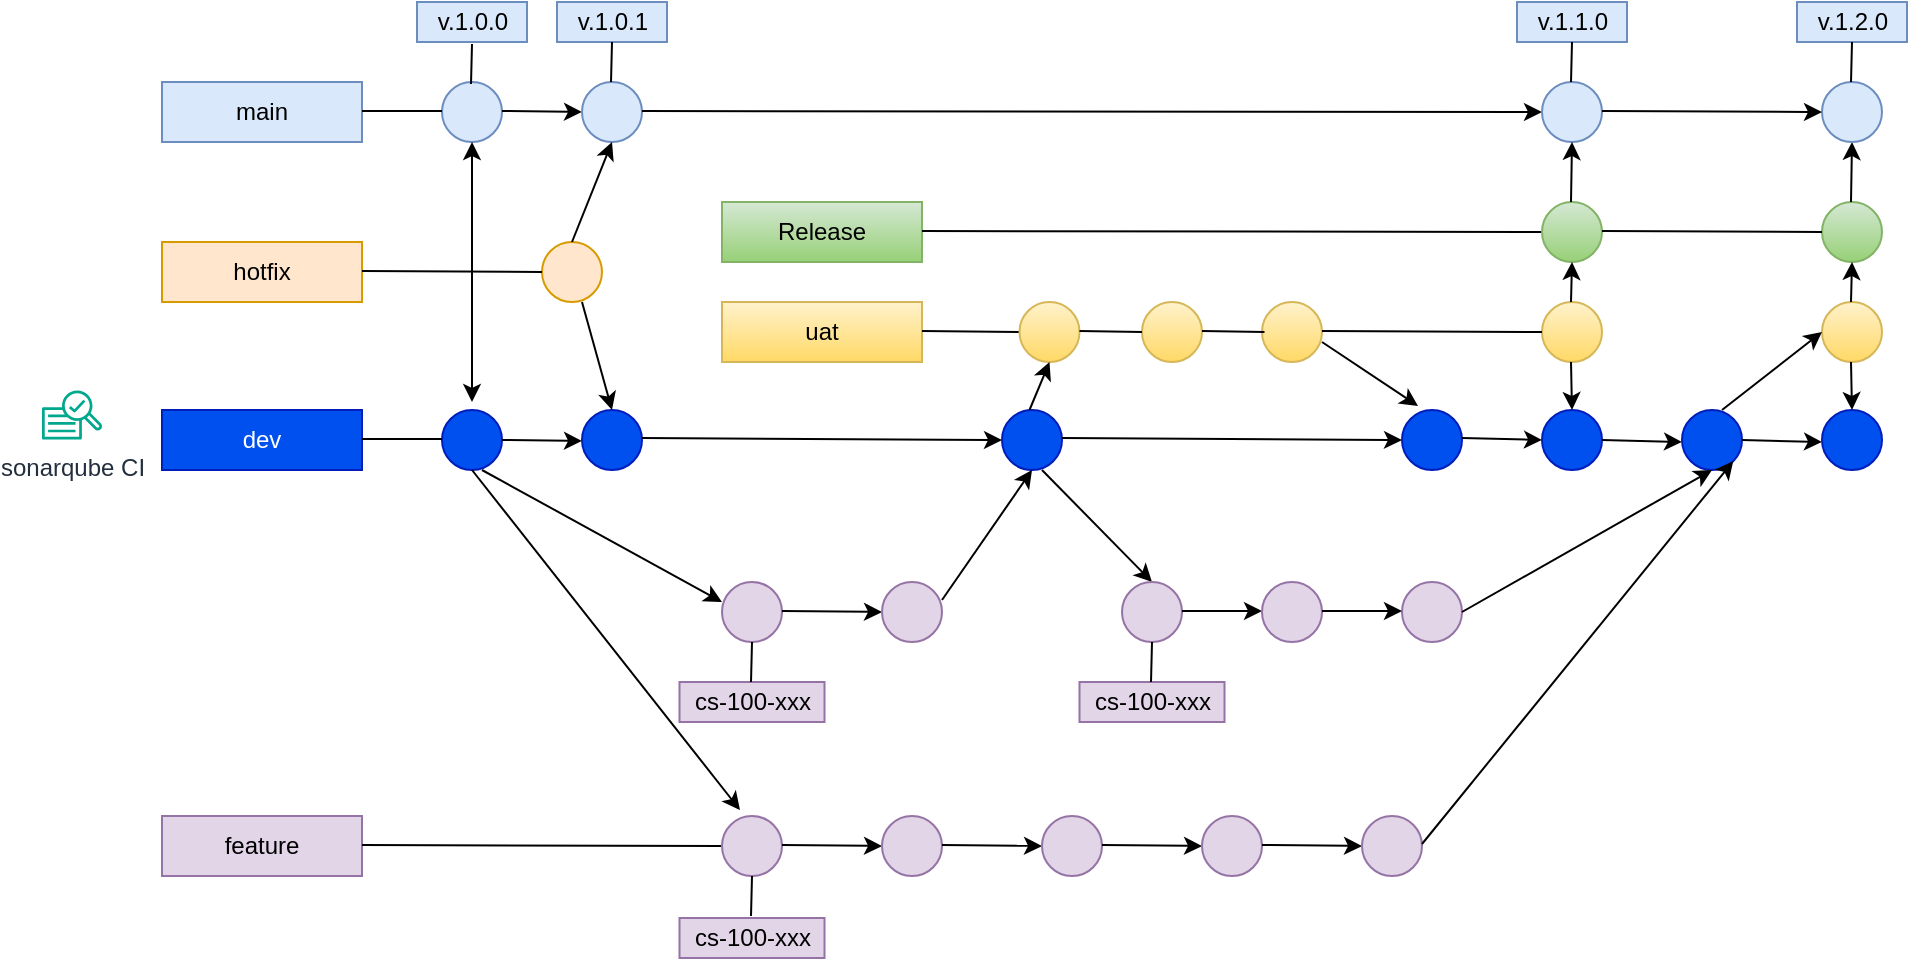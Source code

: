 <mxfile version="22.1.0" type="github">
  <diagram name="Page-1" id="AglED8rV2lXDWNFlJELm">
    <mxGraphModel dx="2074" dy="1150" grid="1" gridSize="10" guides="1" tooltips="1" connect="1" arrows="1" fold="1" page="1" pageScale="1" pageWidth="850" pageHeight="1100" math="0" shadow="0">
      <root>
        <mxCell id="0" />
        <mxCell id="1" parent="0" />
        <mxCell id="lrsJLsBb-M8_abIkjrfc-1" value="main" style="rounded=0;whiteSpace=wrap;html=1;fillColor=#dae8fc;strokeColor=#6c8ebf;" vertex="1" parent="1">
          <mxGeometry x="100" y="140" width="100" height="30" as="geometry" />
        </mxCell>
        <mxCell id="lrsJLsBb-M8_abIkjrfc-2" value="hotfix" style="rounded=0;whiteSpace=wrap;html=1;fillColor=#ffe6cc;strokeColor=#d79b00;" vertex="1" parent="1">
          <mxGeometry x="100" y="220" width="100" height="30" as="geometry" />
        </mxCell>
        <mxCell id="lrsJLsBb-M8_abIkjrfc-3" value="dev" style="rounded=0;whiteSpace=wrap;html=1;fillColor=#0050ef;strokeColor=#001DBC;fontColor=#ffffff;" vertex="1" parent="1">
          <mxGeometry x="100" y="304" width="100" height="30" as="geometry" />
        </mxCell>
        <mxCell id="lrsJLsBb-M8_abIkjrfc-4" value="feature" style="rounded=0;whiteSpace=wrap;html=1;fillColor=#e1d5e7;strokeColor=#9673a6;" vertex="1" parent="1">
          <mxGeometry x="100" y="507" width="100" height="30" as="geometry" />
        </mxCell>
        <mxCell id="lrsJLsBb-M8_abIkjrfc-7" value="sonarqube CI" style="sketch=0;outlineConnect=0;fontColor=#232F3E;gradientColor=none;fillColor=#01A88D;strokeColor=none;dashed=0;verticalLabelPosition=bottom;verticalAlign=top;align=center;html=1;fontSize=12;fontStyle=0;aspect=fixed;pointerEvents=1;shape=mxgraph.aws4.sagemaker_train;" vertex="1" parent="1">
          <mxGeometry x="40" y="294" width="30" height="25" as="geometry" />
        </mxCell>
        <mxCell id="lrsJLsBb-M8_abIkjrfc-8" value="" style="ellipse;whiteSpace=wrap;html=1;aspect=fixed;fillColor=#dae8fc;strokeColor=#6c8ebf;" vertex="1" parent="1">
          <mxGeometry x="240" y="140" width="30" height="30" as="geometry" />
        </mxCell>
        <mxCell id="lrsJLsBb-M8_abIkjrfc-9" value="" style="endArrow=none;html=1;rounded=0;" edge="1" parent="1">
          <mxGeometry width="50" height="50" relative="1" as="geometry">
            <mxPoint x="200" y="154.5" as="sourcePoint" />
            <mxPoint x="240" y="154.5" as="targetPoint" />
          </mxGeometry>
        </mxCell>
        <mxCell id="lrsJLsBb-M8_abIkjrfc-10" value="" style="endArrow=none;html=1;rounded=0;" edge="1" parent="1">
          <mxGeometry width="50" height="50" relative="1" as="geometry">
            <mxPoint x="255" y="121" as="sourcePoint" />
            <mxPoint x="254.5" y="141" as="targetPoint" />
          </mxGeometry>
        </mxCell>
        <mxCell id="lrsJLsBb-M8_abIkjrfc-11" value="v.1.0.0" style="rounded=0;whiteSpace=wrap;html=1;fillColor=#dae8fc;strokeColor=#6c8ebf;" vertex="1" parent="1">
          <mxGeometry x="227.5" y="100" width="55" height="20" as="geometry" />
        </mxCell>
        <mxCell id="lrsJLsBb-M8_abIkjrfc-13" value="" style="endArrow=classic;html=1;rounded=0;" edge="1" parent="1">
          <mxGeometry width="50" height="50" relative="1" as="geometry">
            <mxPoint x="270" y="154.5" as="sourcePoint" />
            <mxPoint x="310" y="155" as="targetPoint" />
          </mxGeometry>
        </mxCell>
        <mxCell id="lrsJLsBb-M8_abIkjrfc-14" value="" style="ellipse;whiteSpace=wrap;html=1;aspect=fixed;fillColor=#dae8fc;strokeColor=#6c8ebf;" vertex="1" parent="1">
          <mxGeometry x="310" y="140" width="30" height="30" as="geometry" />
        </mxCell>
        <mxCell id="lrsJLsBb-M8_abIkjrfc-15" value="v.1.0.1" style="rounded=0;whiteSpace=wrap;html=1;fillColor=#dae8fc;strokeColor=#6c8ebf;" vertex="1" parent="1">
          <mxGeometry x="297.5" y="100" width="55" height="20" as="geometry" />
        </mxCell>
        <mxCell id="lrsJLsBb-M8_abIkjrfc-16" value="" style="endArrow=none;html=1;rounded=0;" edge="1" parent="1">
          <mxGeometry width="50" height="50" relative="1" as="geometry">
            <mxPoint x="325" y="120" as="sourcePoint" />
            <mxPoint x="324.5" y="140" as="targetPoint" />
          </mxGeometry>
        </mxCell>
        <mxCell id="lrsJLsBb-M8_abIkjrfc-17" value="" style="endArrow=classic;startArrow=classic;html=1;rounded=0;entryX=0.5;entryY=1;entryDx=0;entryDy=0;" edge="1" parent="1" target="lrsJLsBb-M8_abIkjrfc-8">
          <mxGeometry width="50" height="50" relative="1" as="geometry">
            <mxPoint x="255" y="300" as="sourcePoint" />
            <mxPoint x="254.5" y="190" as="targetPoint" />
          </mxGeometry>
        </mxCell>
        <mxCell id="lrsJLsBb-M8_abIkjrfc-19" value="" style="ellipse;whiteSpace=wrap;html=1;aspect=fixed;fillColor=#0050ef;strokeColor=#001DBC;fontColor=#ffffff;" vertex="1" parent="1">
          <mxGeometry x="240" y="304" width="30" height="30" as="geometry" />
        </mxCell>
        <mxCell id="lrsJLsBb-M8_abIkjrfc-20" value="" style="endArrow=none;html=1;rounded=0;" edge="1" parent="1">
          <mxGeometry width="50" height="50" relative="1" as="geometry">
            <mxPoint x="200" y="318.5" as="sourcePoint" />
            <mxPoint x="240" y="318.5" as="targetPoint" />
          </mxGeometry>
        </mxCell>
        <mxCell id="lrsJLsBb-M8_abIkjrfc-21" value="" style="endArrow=classic;html=1;rounded=0;" edge="1" parent="1">
          <mxGeometry width="50" height="50" relative="1" as="geometry">
            <mxPoint x="270" y="319" as="sourcePoint" />
            <mxPoint x="310" y="319.5" as="targetPoint" />
          </mxGeometry>
        </mxCell>
        <mxCell id="lrsJLsBb-M8_abIkjrfc-22" value="" style="ellipse;whiteSpace=wrap;html=1;aspect=fixed;fillColor=#0050ef;strokeColor=#001DBC;fontColor=#ffffff;" vertex="1" parent="1">
          <mxGeometry x="310" y="304" width="30" height="30" as="geometry" />
        </mxCell>
        <mxCell id="lrsJLsBb-M8_abIkjrfc-24" value="" style="ellipse;whiteSpace=wrap;html=1;aspect=fixed;fillColor=#ffe6cc;strokeColor=#d79b00;" vertex="1" parent="1">
          <mxGeometry x="290" y="220" width="30" height="30" as="geometry" />
        </mxCell>
        <mxCell id="lrsJLsBb-M8_abIkjrfc-26" value="" style="endArrow=none;html=1;rounded=0;entryX=0;entryY=0.5;entryDx=0;entryDy=0;" edge="1" parent="1" target="lrsJLsBb-M8_abIkjrfc-24">
          <mxGeometry width="50" height="50" relative="1" as="geometry">
            <mxPoint x="200" y="234.5" as="sourcePoint" />
            <mxPoint x="270" y="234.5" as="targetPoint" />
          </mxGeometry>
        </mxCell>
        <mxCell id="lrsJLsBb-M8_abIkjrfc-27" value="" style="endArrow=classic;html=1;rounded=0;entryX=0.5;entryY=0;entryDx=0;entryDy=0;" edge="1" parent="1" target="lrsJLsBb-M8_abIkjrfc-22">
          <mxGeometry width="50" height="50" relative="1" as="geometry">
            <mxPoint x="310" y="250" as="sourcePoint" />
            <mxPoint x="340" y="280" as="targetPoint" />
          </mxGeometry>
        </mxCell>
        <mxCell id="lrsJLsBb-M8_abIkjrfc-28" value="" style="endArrow=classic;html=1;rounded=0;entryX=0.5;entryY=1;entryDx=0;entryDy=0;" edge="1" parent="1" target="lrsJLsBb-M8_abIkjrfc-14">
          <mxGeometry width="50" height="50" relative="1" as="geometry">
            <mxPoint x="305" y="220" as="sourcePoint" />
            <mxPoint x="340" y="190" as="targetPoint" />
          </mxGeometry>
        </mxCell>
        <mxCell id="lrsJLsBb-M8_abIkjrfc-29" value="" style="endArrow=classic;html=1;rounded=0;" edge="1" parent="1">
          <mxGeometry width="50" height="50" relative="1" as="geometry">
            <mxPoint x="260" y="334" as="sourcePoint" />
            <mxPoint x="380" y="400" as="targetPoint" />
          </mxGeometry>
        </mxCell>
        <mxCell id="lrsJLsBb-M8_abIkjrfc-30" value="" style="ellipse;whiteSpace=wrap;html=1;aspect=fixed;fillColor=#e1d5e7;strokeColor=#9673a6;" vertex="1" parent="1">
          <mxGeometry x="380" y="390" width="30" height="30" as="geometry" />
        </mxCell>
        <mxCell id="lrsJLsBb-M8_abIkjrfc-31" value="" style="endArrow=none;html=1;rounded=0;" edge="1" parent="1">
          <mxGeometry width="50" height="50" relative="1" as="geometry">
            <mxPoint x="200" y="521.5" as="sourcePoint" />
            <mxPoint x="380" y="522" as="targetPoint" />
          </mxGeometry>
        </mxCell>
        <mxCell id="lrsJLsBb-M8_abIkjrfc-32" value="" style="ellipse;whiteSpace=wrap;html=1;aspect=fixed;fillColor=#e1d5e7;strokeColor=#9673a6;" vertex="1" parent="1">
          <mxGeometry x="380" y="507" width="30" height="30" as="geometry" />
        </mxCell>
        <mxCell id="lrsJLsBb-M8_abIkjrfc-33" value="cs-100-xxx" style="rounded=0;whiteSpace=wrap;html=1;fillColor=#e1d5e7;strokeColor=#9673a6;" vertex="1" parent="1">
          <mxGeometry x="358.75" y="440" width="72.5" height="20" as="geometry" />
        </mxCell>
        <mxCell id="lrsJLsBb-M8_abIkjrfc-34" value="" style="endArrow=none;html=1;rounded=0;" edge="1" parent="1">
          <mxGeometry width="50" height="50" relative="1" as="geometry">
            <mxPoint x="395" y="420" as="sourcePoint" />
            <mxPoint x="394.5" y="440" as="targetPoint" />
          </mxGeometry>
        </mxCell>
        <mxCell id="lrsJLsBb-M8_abIkjrfc-35" value="" style="endArrow=classic;html=1;rounded=0;" edge="1" parent="1">
          <mxGeometry width="50" height="50" relative="1" as="geometry">
            <mxPoint x="410" y="404.5" as="sourcePoint" />
            <mxPoint x="460" y="405" as="targetPoint" />
          </mxGeometry>
        </mxCell>
        <mxCell id="lrsJLsBb-M8_abIkjrfc-36" value="" style="ellipse;whiteSpace=wrap;html=1;aspect=fixed;fillColor=#e1d5e7;strokeColor=#9673a6;" vertex="1" parent="1">
          <mxGeometry x="460" y="390" width="30" height="30" as="geometry" />
        </mxCell>
        <mxCell id="lrsJLsBb-M8_abIkjrfc-37" value="" style="endArrow=classic;html=1;rounded=0;" edge="1" parent="1">
          <mxGeometry width="50" height="50" relative="1" as="geometry">
            <mxPoint x="340" y="318" as="sourcePoint" />
            <mxPoint x="520" y="319" as="targetPoint" />
          </mxGeometry>
        </mxCell>
        <mxCell id="lrsJLsBb-M8_abIkjrfc-38" value="" style="ellipse;whiteSpace=wrap;html=1;aspect=fixed;fillColor=#0050ef;strokeColor=#001DBC;fontColor=#ffffff;" vertex="1" parent="1">
          <mxGeometry x="520" y="304" width="30" height="30" as="geometry" />
        </mxCell>
        <mxCell id="lrsJLsBb-M8_abIkjrfc-39" value="" style="endArrow=classic;html=1;rounded=0;entryX=0.5;entryY=1;entryDx=0;entryDy=0;" edge="1" parent="1" target="lrsJLsBb-M8_abIkjrfc-38">
          <mxGeometry width="50" height="50" relative="1" as="geometry">
            <mxPoint x="490" y="399" as="sourcePoint" />
            <mxPoint x="550" y="319" as="targetPoint" />
          </mxGeometry>
        </mxCell>
        <mxCell id="lrsJLsBb-M8_abIkjrfc-40" value="" style="endArrow=classic;html=1;rounded=0;entryX=0.5;entryY=0;entryDx=0;entryDy=0;" edge="1" parent="1" target="lrsJLsBb-M8_abIkjrfc-41">
          <mxGeometry width="50" height="50" relative="1" as="geometry">
            <mxPoint x="540" y="334" as="sourcePoint" />
            <mxPoint x="590" y="374" as="targetPoint" />
          </mxGeometry>
        </mxCell>
        <mxCell id="lrsJLsBb-M8_abIkjrfc-41" value="" style="ellipse;whiteSpace=wrap;html=1;aspect=fixed;fillColor=#e1d5e7;strokeColor=#9673a6;" vertex="1" parent="1">
          <mxGeometry x="580" y="390" width="30" height="30" as="geometry" />
        </mxCell>
        <mxCell id="lrsJLsBb-M8_abIkjrfc-43" value="cs-100-xxx" style="rounded=0;whiteSpace=wrap;html=1;fillColor=#e1d5e7;strokeColor=#9673a6;" vertex="1" parent="1">
          <mxGeometry x="558.75" y="440" width="72.5" height="20" as="geometry" />
        </mxCell>
        <mxCell id="lrsJLsBb-M8_abIkjrfc-44" value="" style="endArrow=none;html=1;rounded=0;" edge="1" parent="1">
          <mxGeometry width="50" height="50" relative="1" as="geometry">
            <mxPoint x="595" y="420" as="sourcePoint" />
            <mxPoint x="594.5" y="440" as="targetPoint" />
          </mxGeometry>
        </mxCell>
        <mxCell id="lrsJLsBb-M8_abIkjrfc-45" value="" style="endArrow=classic;html=1;rounded=0;" edge="1" parent="1">
          <mxGeometry width="50" height="50" relative="1" as="geometry">
            <mxPoint x="610" y="404.5" as="sourcePoint" />
            <mxPoint x="650" y="404.5" as="targetPoint" />
          </mxGeometry>
        </mxCell>
        <mxCell id="lrsJLsBb-M8_abIkjrfc-46" value="" style="ellipse;whiteSpace=wrap;html=1;aspect=fixed;fillColor=#e1d5e7;strokeColor=#9673a6;" vertex="1" parent="1">
          <mxGeometry x="650" y="390" width="30" height="30" as="geometry" />
        </mxCell>
        <mxCell id="lrsJLsBb-M8_abIkjrfc-48" value="" style="ellipse;whiteSpace=wrap;html=1;aspect=fixed;fillColor=#e1d5e7;strokeColor=#9673a6;" vertex="1" parent="1">
          <mxGeometry x="720" y="390" width="30" height="30" as="geometry" />
        </mxCell>
        <mxCell id="lrsJLsBb-M8_abIkjrfc-49" value="" style="endArrow=classic;html=1;rounded=0;" edge="1" parent="1">
          <mxGeometry width="50" height="50" relative="1" as="geometry">
            <mxPoint x="680" y="404.5" as="sourcePoint" />
            <mxPoint x="720" y="404.5" as="targetPoint" />
          </mxGeometry>
        </mxCell>
        <mxCell id="lrsJLsBb-M8_abIkjrfc-50" value="" style="endArrow=classic;html=1;rounded=0;" edge="1" parent="1">
          <mxGeometry width="50" height="50" relative="1" as="geometry">
            <mxPoint x="550" y="318" as="sourcePoint" />
            <mxPoint x="720" y="319" as="targetPoint" />
          </mxGeometry>
        </mxCell>
        <mxCell id="lrsJLsBb-M8_abIkjrfc-51" value="" style="ellipse;whiteSpace=wrap;html=1;aspect=fixed;fillColor=#0050ef;strokeColor=#001DBC;fontColor=#ffffff;" vertex="1" parent="1">
          <mxGeometry x="720" y="304" width="30" height="30" as="geometry" />
        </mxCell>
        <mxCell id="lrsJLsBb-M8_abIkjrfc-52" value="" style="endArrow=classic;html=1;rounded=0;" edge="1" parent="1">
          <mxGeometry width="50" height="50" relative="1" as="geometry">
            <mxPoint x="750" y="318" as="sourcePoint" />
            <mxPoint x="790" y="319" as="targetPoint" />
          </mxGeometry>
        </mxCell>
        <mxCell id="lrsJLsBb-M8_abIkjrfc-53" value="" style="ellipse;whiteSpace=wrap;html=1;aspect=fixed;fillColor=#0050ef;strokeColor=#001DBC;fontColor=#ffffff;" vertex="1" parent="1">
          <mxGeometry x="790" y="304" width="30" height="30" as="geometry" />
        </mxCell>
        <mxCell id="lrsJLsBb-M8_abIkjrfc-54" value="" style="endArrow=classic;html=1;rounded=0;" edge="1" parent="1">
          <mxGeometry width="50" height="50" relative="1" as="geometry">
            <mxPoint x="820" y="319" as="sourcePoint" />
            <mxPoint x="860" y="320" as="targetPoint" />
          </mxGeometry>
        </mxCell>
        <mxCell id="lrsJLsBb-M8_abIkjrfc-55" value="" style="ellipse;whiteSpace=wrap;html=1;aspect=fixed;fillColor=#0050ef;strokeColor=#001DBC;fontColor=#ffffff;" vertex="1" parent="1">
          <mxGeometry x="860" y="304" width="30" height="30" as="geometry" />
        </mxCell>
        <mxCell id="lrsJLsBb-M8_abIkjrfc-56" value="" style="endArrow=classic;html=1;rounded=0;entryX=0.5;entryY=1;entryDx=0;entryDy=0;" edge="1" parent="1" target="lrsJLsBb-M8_abIkjrfc-55">
          <mxGeometry width="50" height="50" relative="1" as="geometry">
            <mxPoint x="750" y="405" as="sourcePoint" />
            <mxPoint x="795" y="340" as="targetPoint" />
          </mxGeometry>
        </mxCell>
        <mxCell id="lrsJLsBb-M8_abIkjrfc-57" value="uat" style="rounded=0;whiteSpace=wrap;html=1;fillColor=#fff2cc;strokeColor=#d6b656;gradientColor=#ffd966;" vertex="1" parent="1">
          <mxGeometry x="380" y="250" width="100" height="30" as="geometry" />
        </mxCell>
        <mxCell id="lrsJLsBb-M8_abIkjrfc-58" value="" style="endArrow=none;html=1;rounded=0;" edge="1" parent="1">
          <mxGeometry width="50" height="50" relative="1" as="geometry">
            <mxPoint x="480" y="264.5" as="sourcePoint" />
            <mxPoint x="530" y="265" as="targetPoint" />
          </mxGeometry>
        </mxCell>
        <mxCell id="lrsJLsBb-M8_abIkjrfc-59" value="" style="ellipse;whiteSpace=wrap;html=1;aspect=fixed;fillColor=#fff2cc;strokeColor=#d6b656;gradientColor=#ffd966;" vertex="1" parent="1">
          <mxGeometry x="528.75" y="250" width="30" height="30" as="geometry" />
        </mxCell>
        <mxCell id="lrsJLsBb-M8_abIkjrfc-60" value="" style="endArrow=classic;html=1;rounded=0;entryX=0.5;entryY=1;entryDx=0;entryDy=0;" edge="1" parent="1" target="lrsJLsBb-M8_abIkjrfc-59">
          <mxGeometry width="50" height="50" relative="1" as="geometry">
            <mxPoint x="533.75" y="304" as="sourcePoint" />
            <mxPoint x="553.75" y="269" as="targetPoint" />
          </mxGeometry>
        </mxCell>
        <mxCell id="lrsJLsBb-M8_abIkjrfc-61" value="" style="ellipse;whiteSpace=wrap;html=1;aspect=fixed;fillColor=#fff2cc;strokeColor=#d6b656;gradientColor=#ffd966;" vertex="1" parent="1">
          <mxGeometry x="590" y="250" width="30" height="30" as="geometry" />
        </mxCell>
        <mxCell id="lrsJLsBb-M8_abIkjrfc-62" value="" style="ellipse;whiteSpace=wrap;html=1;aspect=fixed;fillColor=#fff2cc;strokeColor=#d6b656;gradientColor=#ffd966;" vertex="1" parent="1">
          <mxGeometry x="650" y="250" width="30" height="30" as="geometry" />
        </mxCell>
        <mxCell id="lrsJLsBb-M8_abIkjrfc-63" value="" style="endArrow=none;html=1;rounded=0;entryX=0;entryY=0.5;entryDx=0;entryDy=0;" edge="1" parent="1" target="lrsJLsBb-M8_abIkjrfc-61">
          <mxGeometry width="50" height="50" relative="1" as="geometry">
            <mxPoint x="558.75" y="264.5" as="sourcePoint" />
            <mxPoint x="598.75" y="264.5" as="targetPoint" />
          </mxGeometry>
        </mxCell>
        <mxCell id="lrsJLsBb-M8_abIkjrfc-64" value="" style="endArrow=none;html=1;rounded=0;entryX=0;entryY=0.5;entryDx=0;entryDy=0;" edge="1" parent="1">
          <mxGeometry width="50" height="50" relative="1" as="geometry">
            <mxPoint x="620" y="264.5" as="sourcePoint" />
            <mxPoint x="651.25" y="265" as="targetPoint" />
          </mxGeometry>
        </mxCell>
        <mxCell id="lrsJLsBb-M8_abIkjrfc-65" value="Release" style="rounded=0;whiteSpace=wrap;html=1;fillColor=#d5e8d4;strokeColor=#82b366;gradientColor=#97d077;" vertex="1" parent="1">
          <mxGeometry x="380" y="200" width="100" height="30" as="geometry" />
        </mxCell>
        <mxCell id="lrsJLsBb-M8_abIkjrfc-66" value="" style="endArrow=none;html=1;rounded=0;entryX=0;entryY=0.5;entryDx=0;entryDy=0;" edge="1" parent="1" target="lrsJLsBb-M8_abIkjrfc-67">
          <mxGeometry width="50" height="50" relative="1" as="geometry">
            <mxPoint x="480" y="214.5" as="sourcePoint" />
            <mxPoint x="611.25" y="214.5" as="targetPoint" />
          </mxGeometry>
        </mxCell>
        <mxCell id="lrsJLsBb-M8_abIkjrfc-67" value="" style="ellipse;whiteSpace=wrap;html=1;aspect=fixed;fillColor=#d5e8d4;strokeColor=#82b366;gradientColor=#97d077;" vertex="1" parent="1">
          <mxGeometry x="790" y="200" width="30" height="30" as="geometry" />
        </mxCell>
        <mxCell id="lrsJLsBb-M8_abIkjrfc-70" value="" style="endArrow=classic;html=1;rounded=0;entryX=0;entryY=0.5;entryDx=0;entryDy=0;" edge="1" parent="1" target="lrsJLsBb-M8_abIkjrfc-71">
          <mxGeometry width="50" height="50" relative="1" as="geometry">
            <mxPoint x="340" y="154.5" as="sourcePoint" />
            <mxPoint x="630" y="155" as="targetPoint" />
          </mxGeometry>
        </mxCell>
        <mxCell id="lrsJLsBb-M8_abIkjrfc-71" value="" style="ellipse;whiteSpace=wrap;html=1;aspect=fixed;fillColor=#dae8fc;strokeColor=#6c8ebf;" vertex="1" parent="1">
          <mxGeometry x="790" y="140" width="30" height="30" as="geometry" />
        </mxCell>
        <mxCell id="lrsJLsBb-M8_abIkjrfc-72" value="" style="endArrow=classic;html=1;rounded=0;entryX=0.267;entryY=-0.067;entryDx=0;entryDy=0;entryPerimeter=0;" edge="1" parent="1" target="lrsJLsBb-M8_abIkjrfc-51">
          <mxGeometry width="50" height="50" relative="1" as="geometry">
            <mxPoint x="680" y="270" as="sourcePoint" />
            <mxPoint x="748.75" y="310" as="targetPoint" />
          </mxGeometry>
        </mxCell>
        <mxCell id="lrsJLsBb-M8_abIkjrfc-73" value="" style="ellipse;whiteSpace=wrap;html=1;aspect=fixed;fillColor=#fff2cc;strokeColor=#d6b656;gradientColor=#ffd966;" vertex="1" parent="1">
          <mxGeometry x="790" y="250" width="30" height="30" as="geometry" />
        </mxCell>
        <mxCell id="lrsJLsBb-M8_abIkjrfc-76" value="" style="endArrow=none;html=1;rounded=0;entryX=0;entryY=0.5;entryDx=0;entryDy=0;" edge="1" parent="1" target="lrsJLsBb-M8_abIkjrfc-73">
          <mxGeometry width="50" height="50" relative="1" as="geometry">
            <mxPoint x="680" y="264.5" as="sourcePoint" />
            <mxPoint x="711.25" y="265" as="targetPoint" />
          </mxGeometry>
        </mxCell>
        <mxCell id="lrsJLsBb-M8_abIkjrfc-78" value="" style="endArrow=classic;html=1;rounded=0;entryX=0.5;entryY=1;entryDx=0;entryDy=0;" edge="1" parent="1" target="lrsJLsBb-M8_abIkjrfc-67">
          <mxGeometry width="50" height="50" relative="1" as="geometry">
            <mxPoint x="804.5" y="250" as="sourcePoint" />
            <mxPoint x="805" y="226" as="targetPoint" />
          </mxGeometry>
        </mxCell>
        <mxCell id="lrsJLsBb-M8_abIkjrfc-79" value="" style="endArrow=classic;html=1;rounded=0;entryX=0.5;entryY=1;entryDx=0;entryDy=0;" edge="1" parent="1" target="lrsJLsBb-M8_abIkjrfc-71">
          <mxGeometry width="50" height="50" relative="1" as="geometry">
            <mxPoint x="804.5" y="200" as="sourcePoint" />
            <mxPoint x="805" y="176" as="targetPoint" />
          </mxGeometry>
        </mxCell>
        <mxCell id="lrsJLsBb-M8_abIkjrfc-83" value="" style="ellipse;whiteSpace=wrap;html=1;aspect=fixed;fillColor=#0050ef;strokeColor=#001DBC;fontColor=#ffffff;" vertex="1" parent="1">
          <mxGeometry x="930" y="304" width="30" height="30" as="geometry" />
        </mxCell>
        <mxCell id="lrsJLsBb-M8_abIkjrfc-84" value="" style="endArrow=classic;html=1;rounded=0;" edge="1" parent="1">
          <mxGeometry width="50" height="50" relative="1" as="geometry">
            <mxPoint x="890" y="319" as="sourcePoint" />
            <mxPoint x="930" y="320" as="targetPoint" />
          </mxGeometry>
        </mxCell>
        <mxCell id="lrsJLsBb-M8_abIkjrfc-85" value="" style="endArrow=classic;html=1;rounded=0;entryX=0.3;entryY=-0.1;entryDx=0;entryDy=0;entryPerimeter=0;exitX=0.5;exitY=1;exitDx=0;exitDy=0;" edge="1" parent="1" source="lrsJLsBb-M8_abIkjrfc-19" target="lrsJLsBb-M8_abIkjrfc-32">
          <mxGeometry width="50" height="50" relative="1" as="geometry">
            <mxPoint x="245" y="334" as="sourcePoint" />
            <mxPoint x="365" y="400" as="targetPoint" />
          </mxGeometry>
        </mxCell>
        <mxCell id="lrsJLsBb-M8_abIkjrfc-86" value="cs-100-xxx" style="rounded=0;whiteSpace=wrap;html=1;fillColor=#e1d5e7;strokeColor=#9673a6;" vertex="1" parent="1">
          <mxGeometry x="358.75" y="558" width="72.5" height="20" as="geometry" />
        </mxCell>
        <mxCell id="lrsJLsBb-M8_abIkjrfc-87" value="" style="endArrow=none;html=1;rounded=0;" edge="1" parent="1">
          <mxGeometry width="50" height="50" relative="1" as="geometry">
            <mxPoint x="395" y="537" as="sourcePoint" />
            <mxPoint x="394.5" y="557" as="targetPoint" />
          </mxGeometry>
        </mxCell>
        <mxCell id="lrsJLsBb-M8_abIkjrfc-88" value="" style="endArrow=classic;html=1;rounded=0;" edge="1" parent="1">
          <mxGeometry width="50" height="50" relative="1" as="geometry">
            <mxPoint x="410" y="521.5" as="sourcePoint" />
            <mxPoint x="460" y="522" as="targetPoint" />
          </mxGeometry>
        </mxCell>
        <mxCell id="lrsJLsBb-M8_abIkjrfc-89" value="" style="ellipse;whiteSpace=wrap;html=1;aspect=fixed;fillColor=#e1d5e7;strokeColor=#9673a6;" vertex="1" parent="1">
          <mxGeometry x="460" y="507" width="30" height="30" as="geometry" />
        </mxCell>
        <mxCell id="lrsJLsBb-M8_abIkjrfc-90" value="" style="endArrow=classic;html=1;rounded=0;" edge="1" parent="1">
          <mxGeometry width="50" height="50" relative="1" as="geometry">
            <mxPoint x="490" y="521.5" as="sourcePoint" />
            <mxPoint x="540" y="522" as="targetPoint" />
          </mxGeometry>
        </mxCell>
        <mxCell id="lrsJLsBb-M8_abIkjrfc-91" value="" style="ellipse;whiteSpace=wrap;html=1;aspect=fixed;fillColor=#e1d5e7;strokeColor=#9673a6;" vertex="1" parent="1">
          <mxGeometry x="540" y="507" width="30" height="30" as="geometry" />
        </mxCell>
        <mxCell id="lrsJLsBb-M8_abIkjrfc-92" value="" style="endArrow=classic;html=1;rounded=0;" edge="1" parent="1">
          <mxGeometry width="50" height="50" relative="1" as="geometry">
            <mxPoint x="570" y="521.5" as="sourcePoint" />
            <mxPoint x="620" y="522" as="targetPoint" />
          </mxGeometry>
        </mxCell>
        <mxCell id="lrsJLsBb-M8_abIkjrfc-93" value="" style="ellipse;whiteSpace=wrap;html=1;aspect=fixed;fillColor=#e1d5e7;strokeColor=#9673a6;" vertex="1" parent="1">
          <mxGeometry x="620" y="507" width="30" height="30" as="geometry" />
        </mxCell>
        <mxCell id="lrsJLsBb-M8_abIkjrfc-94" value="" style="endArrow=classic;html=1;rounded=0;" edge="1" parent="1">
          <mxGeometry width="50" height="50" relative="1" as="geometry">
            <mxPoint x="650" y="521.5" as="sourcePoint" />
            <mxPoint x="700" y="522" as="targetPoint" />
          </mxGeometry>
        </mxCell>
        <mxCell id="lrsJLsBb-M8_abIkjrfc-95" value="" style="ellipse;whiteSpace=wrap;html=1;aspect=fixed;fillColor=#e1d5e7;strokeColor=#9673a6;" vertex="1" parent="1">
          <mxGeometry x="700" y="507" width="30" height="30" as="geometry" />
        </mxCell>
        <mxCell id="lrsJLsBb-M8_abIkjrfc-96" value="" style="endArrow=classic;html=1;rounded=0;entryX=1;entryY=1;entryDx=0;entryDy=0;" edge="1" parent="1" target="lrsJLsBb-M8_abIkjrfc-55">
          <mxGeometry width="50" height="50" relative="1" as="geometry">
            <mxPoint x="730" y="521" as="sourcePoint" />
            <mxPoint x="880" y="340" as="targetPoint" />
          </mxGeometry>
        </mxCell>
        <mxCell id="lrsJLsBb-M8_abIkjrfc-97" value="" style="ellipse;whiteSpace=wrap;html=1;aspect=fixed;fillColor=#fff2cc;strokeColor=#d6b656;gradientColor=#ffd966;" vertex="1" parent="1">
          <mxGeometry x="930" y="250" width="30" height="30" as="geometry" />
        </mxCell>
        <mxCell id="lrsJLsBb-M8_abIkjrfc-99" value="" style="endArrow=classic;html=1;rounded=0;entryX=0;entryY=0.5;entryDx=0;entryDy=0;" edge="1" parent="1" target="lrsJLsBb-M8_abIkjrfc-97">
          <mxGeometry width="50" height="50" relative="1" as="geometry">
            <mxPoint x="880" y="304" as="sourcePoint" />
            <mxPoint x="930" y="244" as="targetPoint" />
          </mxGeometry>
        </mxCell>
        <mxCell id="lrsJLsBb-M8_abIkjrfc-101" value="" style="endArrow=classic;html=1;rounded=0;entryX=0.5;entryY=0;entryDx=0;entryDy=0;" edge="1" parent="1" target="lrsJLsBb-M8_abIkjrfc-53">
          <mxGeometry width="50" height="50" relative="1" as="geometry">
            <mxPoint x="804.5" y="280" as="sourcePoint" />
            <mxPoint x="805" y="300" as="targetPoint" />
          </mxGeometry>
        </mxCell>
        <mxCell id="lrsJLsBb-M8_abIkjrfc-103" value="" style="endArrow=classic;html=1;rounded=0;entryX=0.5;entryY=0;entryDx=0;entryDy=0;" edge="1" parent="1">
          <mxGeometry width="50" height="50" relative="1" as="geometry">
            <mxPoint x="944.5" y="280" as="sourcePoint" />
            <mxPoint x="945" y="304" as="targetPoint" />
          </mxGeometry>
        </mxCell>
        <mxCell id="lrsJLsBb-M8_abIkjrfc-104" value="" style="ellipse;whiteSpace=wrap;html=1;aspect=fixed;fillColor=#d5e8d4;strokeColor=#82b366;gradientColor=#97d077;" vertex="1" parent="1">
          <mxGeometry x="930" y="200" width="30" height="30" as="geometry" />
        </mxCell>
        <mxCell id="lrsJLsBb-M8_abIkjrfc-105" value="" style="endArrow=classic;html=1;rounded=0;entryX=0.5;entryY=1;entryDx=0;entryDy=0;" edge="1" parent="1">
          <mxGeometry width="50" height="50" relative="1" as="geometry">
            <mxPoint x="944.5" y="250" as="sourcePoint" />
            <mxPoint x="945" y="230" as="targetPoint" />
          </mxGeometry>
        </mxCell>
        <mxCell id="lrsJLsBb-M8_abIkjrfc-106" value="" style="endArrow=none;html=1;rounded=0;entryX=0;entryY=0.5;entryDx=0;entryDy=0;" edge="1" parent="1" target="lrsJLsBb-M8_abIkjrfc-104">
          <mxGeometry width="50" height="50" relative="1" as="geometry">
            <mxPoint x="820" y="214.5" as="sourcePoint" />
            <mxPoint x="1010" y="215" as="targetPoint" />
          </mxGeometry>
        </mxCell>
        <mxCell id="lrsJLsBb-M8_abIkjrfc-107" value="" style="endArrow=classic;html=1;rounded=0;entryX=0.5;entryY=1;entryDx=0;entryDy=0;" edge="1" parent="1">
          <mxGeometry width="50" height="50" relative="1" as="geometry">
            <mxPoint x="944.5" y="200" as="sourcePoint" />
            <mxPoint x="945" y="170" as="targetPoint" />
          </mxGeometry>
        </mxCell>
        <mxCell id="lrsJLsBb-M8_abIkjrfc-108" value="" style="ellipse;whiteSpace=wrap;html=1;aspect=fixed;fillColor=#dae8fc;strokeColor=#6c8ebf;direction=south;" vertex="1" parent="1">
          <mxGeometry x="930" y="140" width="30" height="30" as="geometry" />
        </mxCell>
        <mxCell id="lrsJLsBb-M8_abIkjrfc-109" value="" style="endArrow=classic;html=1;rounded=0;entryX=0.5;entryY=1;entryDx=0;entryDy=0;" edge="1" parent="1" target="lrsJLsBb-M8_abIkjrfc-108">
          <mxGeometry width="50" height="50" relative="1" as="geometry">
            <mxPoint x="820" y="154.5" as="sourcePoint" />
            <mxPoint x="1050" y="155.5" as="targetPoint" />
          </mxGeometry>
        </mxCell>
        <mxCell id="lrsJLsBb-M8_abIkjrfc-110" value="v.1.1.0" style="rounded=0;whiteSpace=wrap;html=1;fillColor=#dae8fc;strokeColor=#6c8ebf;" vertex="1" parent="1">
          <mxGeometry x="777.5" y="100" width="55" height="20" as="geometry" />
        </mxCell>
        <mxCell id="lrsJLsBb-M8_abIkjrfc-111" value="v.1.2.0" style="rounded=0;whiteSpace=wrap;html=1;fillColor=#dae8fc;strokeColor=#6c8ebf;" vertex="1" parent="1">
          <mxGeometry x="917.5" y="100" width="55" height="20" as="geometry" />
        </mxCell>
        <mxCell id="lrsJLsBb-M8_abIkjrfc-113" value="" style="endArrow=none;html=1;rounded=0;" edge="1" parent="1">
          <mxGeometry width="50" height="50" relative="1" as="geometry">
            <mxPoint x="805" y="120" as="sourcePoint" />
            <mxPoint x="804.5" y="140" as="targetPoint" />
          </mxGeometry>
        </mxCell>
        <mxCell id="lrsJLsBb-M8_abIkjrfc-114" value="" style="endArrow=none;html=1;rounded=0;" edge="1" parent="1">
          <mxGeometry width="50" height="50" relative="1" as="geometry">
            <mxPoint x="945" y="120" as="sourcePoint" />
            <mxPoint x="944.5" y="140" as="targetPoint" />
          </mxGeometry>
        </mxCell>
      </root>
    </mxGraphModel>
  </diagram>
</mxfile>
